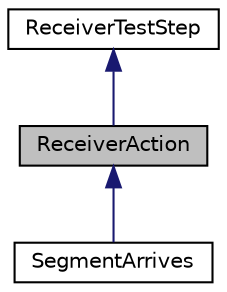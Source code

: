 digraph "ReceiverAction"
{
 // LATEX_PDF_SIZE
  edge [fontname="Helvetica",fontsize="10",labelfontname="Helvetica",labelfontsize="10"];
  node [fontname="Helvetica",fontsize="10",shape=record];
  Node1 [label="ReceiverAction",height=0.2,width=0.4,color="black", fillcolor="grey75", style="filled", fontcolor="black",tooltip=" "];
  Node2 -> Node1 [dir="back",color="midnightblue",fontsize="10",style="solid",fontname="Helvetica"];
  Node2 [label="ReceiverTestStep",height=0.2,width=0.4,color="black", fillcolor="white", style="filled",URL="$structReceiverTestStep.html",tooltip=" "];
  Node1 -> Node3 [dir="back",color="midnightblue",fontsize="10",style="solid",fontname="Helvetica"];
  Node3 [label="SegmentArrives",height=0.2,width=0.4,color="black", fillcolor="white", style="filled",URL="$structSegmentArrives.html",tooltip=" "];
}
